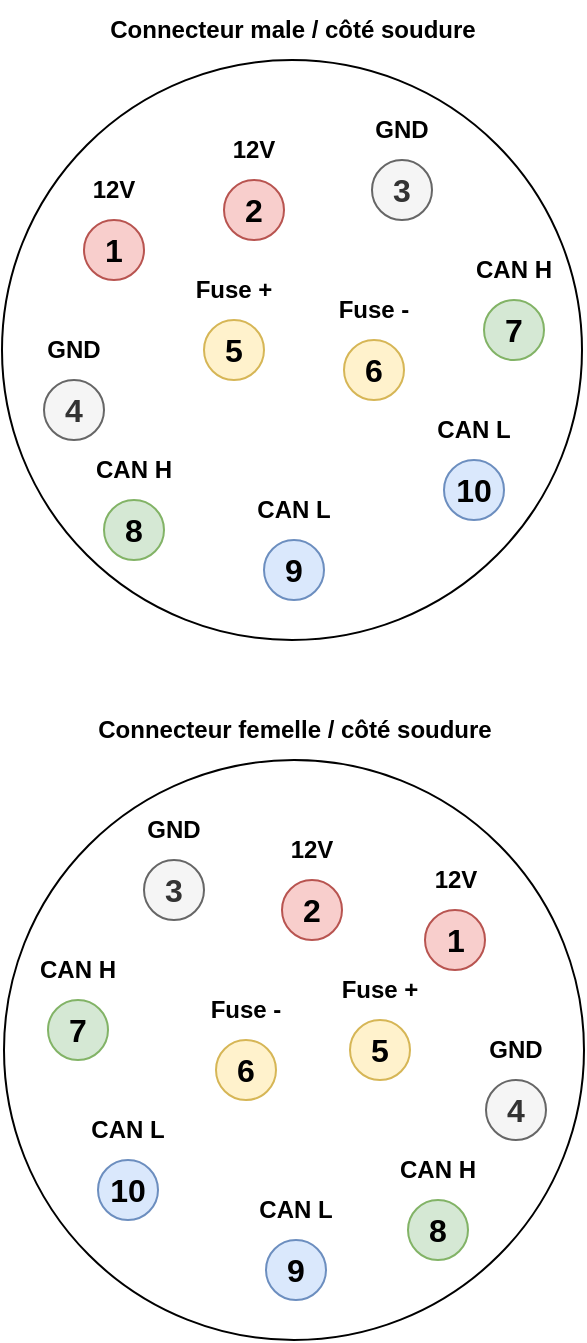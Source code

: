 <mxfile version="21.2.9" type="device">
  <diagram name="Page-1" id="mZNGukQGQV_yJieD3DJJ">
    <mxGraphModel dx="892" dy="532" grid="1" gridSize="10" guides="1" tooltips="1" connect="1" arrows="1" fold="1" page="1" pageScale="1" pageWidth="827" pageHeight="1169" math="0" shadow="0">
      <root>
        <mxCell id="0" />
        <mxCell id="1" parent="0" />
        <mxCell id="GygckmwgSlFkmuyGbdj2-26" value="" style="ellipse;whiteSpace=wrap;html=1;aspect=fixed;" vertex="1" parent="1">
          <mxGeometry x="199" y="160" width="290" height="290" as="geometry" />
        </mxCell>
        <mxCell id="GygckmwgSlFkmuyGbdj2-2" value="1" style="ellipse;whiteSpace=wrap;html=1;aspect=fixed;fontStyle=1;fontSize=16;fillColor=#f8cecc;strokeColor=#b85450;" vertex="1" parent="1">
          <mxGeometry x="240" y="240" width="30" height="30" as="geometry" />
        </mxCell>
        <mxCell id="GygckmwgSlFkmuyGbdj2-3" value="10" style="ellipse;whiteSpace=wrap;html=1;aspect=fixed;fontStyle=1;fontSize=16;fillColor=#dae8fc;strokeColor=#6c8ebf;" vertex="1" parent="1">
          <mxGeometry x="420" y="360" width="30" height="30" as="geometry" />
        </mxCell>
        <mxCell id="GygckmwgSlFkmuyGbdj2-4" value="7" style="ellipse;whiteSpace=wrap;html=1;aspect=fixed;fontStyle=1;fontSize=16;fillColor=#d5e8d4;strokeColor=#82b366;" vertex="1" parent="1">
          <mxGeometry x="440" y="280" width="30" height="30" as="geometry" />
        </mxCell>
        <mxCell id="GygckmwgSlFkmuyGbdj2-5" value="6" style="ellipse;whiteSpace=wrap;html=1;aspect=fixed;fontStyle=1;fontSize=16;fillColor=#fff2cc;strokeColor=#d6b656;" vertex="1" parent="1">
          <mxGeometry x="370" y="300" width="30" height="30" as="geometry" />
        </mxCell>
        <mxCell id="GygckmwgSlFkmuyGbdj2-6" value="9" style="ellipse;whiteSpace=wrap;html=1;aspect=fixed;fontStyle=1;fontSize=16;fillColor=#dae8fc;strokeColor=#6c8ebf;" vertex="1" parent="1">
          <mxGeometry x="330" y="400" width="30" height="30" as="geometry" />
        </mxCell>
        <mxCell id="GygckmwgSlFkmuyGbdj2-7" value="8" style="ellipse;whiteSpace=wrap;html=1;aspect=fixed;fontStyle=1;fontSize=16;fillColor=#d5e8d4;strokeColor=#82b366;" vertex="1" parent="1">
          <mxGeometry x="250" y="380" width="30" height="30" as="geometry" />
        </mxCell>
        <mxCell id="GygckmwgSlFkmuyGbdj2-8" value="2" style="ellipse;whiteSpace=wrap;html=1;aspect=fixed;fontStyle=1;fontSize=16;fillColor=#f8cecc;strokeColor=#b85450;" vertex="1" parent="1">
          <mxGeometry x="310" y="220" width="30" height="30" as="geometry" />
        </mxCell>
        <mxCell id="GygckmwgSlFkmuyGbdj2-9" value="3" style="ellipse;whiteSpace=wrap;html=1;aspect=fixed;fontStyle=1;fontSize=16;fillColor=#f5f5f5;fontColor=#333333;strokeColor=#666666;" vertex="1" parent="1">
          <mxGeometry x="384" y="210" width="30" height="30" as="geometry" />
        </mxCell>
        <mxCell id="GygckmwgSlFkmuyGbdj2-10" value="4" style="ellipse;whiteSpace=wrap;html=1;aspect=fixed;fontStyle=1;fontSize=16;fillColor=#f5f5f5;fontColor=#333333;strokeColor=#666666;" vertex="1" parent="1">
          <mxGeometry x="220" y="320" width="30" height="30" as="geometry" />
        </mxCell>
        <mxCell id="GygckmwgSlFkmuyGbdj2-11" value="5" style="ellipse;whiteSpace=wrap;html=1;aspect=fixed;fontStyle=1;fontSize=16;fillColor=#fff2cc;strokeColor=#d6b656;" vertex="1" parent="1">
          <mxGeometry x="300" y="290" width="30" height="30" as="geometry" />
        </mxCell>
        <mxCell id="GygckmwgSlFkmuyGbdj2-15" value="&lt;b&gt;12V&lt;/b&gt;" style="text;html=1;strokeColor=none;fillColor=none;align=center;verticalAlign=middle;whiteSpace=wrap;rounded=0;" vertex="1" parent="1">
          <mxGeometry x="225" y="210" width="60" height="30" as="geometry" />
        </mxCell>
        <mxCell id="GygckmwgSlFkmuyGbdj2-16" value="&lt;b&gt;12V&lt;/b&gt;" style="text;html=1;strokeColor=none;fillColor=none;align=center;verticalAlign=middle;whiteSpace=wrap;rounded=0;" vertex="1" parent="1">
          <mxGeometry x="295" y="190" width="60" height="30" as="geometry" />
        </mxCell>
        <mxCell id="GygckmwgSlFkmuyGbdj2-17" value="&lt;b&gt;GND&lt;/b&gt;" style="text;html=1;strokeColor=none;fillColor=none;align=center;verticalAlign=middle;whiteSpace=wrap;rounded=0;" vertex="1" parent="1">
          <mxGeometry x="369" y="180" width="60" height="30" as="geometry" />
        </mxCell>
        <mxCell id="GygckmwgSlFkmuyGbdj2-18" value="&lt;b&gt;GND&lt;/b&gt;" style="text;html=1;strokeColor=none;fillColor=none;align=center;verticalAlign=middle;whiteSpace=wrap;rounded=0;" vertex="1" parent="1">
          <mxGeometry x="205" y="290" width="60" height="30" as="geometry" />
        </mxCell>
        <mxCell id="GygckmwgSlFkmuyGbdj2-19" value="&lt;b&gt;Fuse +&lt;/b&gt;" style="text;html=1;strokeColor=none;fillColor=none;align=center;verticalAlign=middle;whiteSpace=wrap;rounded=0;" vertex="1" parent="1">
          <mxGeometry x="285" y="260" width="60" height="30" as="geometry" />
        </mxCell>
        <mxCell id="GygckmwgSlFkmuyGbdj2-20" value="&lt;b&gt;Fuse -&lt;/b&gt;" style="text;html=1;strokeColor=none;fillColor=none;align=center;verticalAlign=middle;whiteSpace=wrap;rounded=0;" vertex="1" parent="1">
          <mxGeometry x="355" y="270" width="60" height="30" as="geometry" />
        </mxCell>
        <mxCell id="GygckmwgSlFkmuyGbdj2-21" value="&lt;b&gt;CAN H&lt;/b&gt;" style="text;html=1;strokeColor=none;fillColor=none;align=center;verticalAlign=middle;whiteSpace=wrap;rounded=0;" vertex="1" parent="1">
          <mxGeometry x="425" y="250" width="60" height="30" as="geometry" />
        </mxCell>
        <mxCell id="GygckmwgSlFkmuyGbdj2-22" value="&lt;b&gt;CAN H&lt;/b&gt;" style="text;html=1;strokeColor=none;fillColor=none;align=center;verticalAlign=middle;whiteSpace=wrap;rounded=0;" vertex="1" parent="1">
          <mxGeometry x="235" y="350" width="60" height="30" as="geometry" />
        </mxCell>
        <mxCell id="GygckmwgSlFkmuyGbdj2-23" value="&lt;b&gt;CAN L&lt;/b&gt;" style="text;html=1;strokeColor=none;fillColor=none;align=center;verticalAlign=middle;whiteSpace=wrap;rounded=0;" vertex="1" parent="1">
          <mxGeometry x="315" y="370" width="60" height="30" as="geometry" />
        </mxCell>
        <mxCell id="GygckmwgSlFkmuyGbdj2-24" value="&lt;b&gt;CAN L&lt;/b&gt;" style="text;html=1;strokeColor=none;fillColor=none;align=center;verticalAlign=middle;whiteSpace=wrap;rounded=0;" vertex="1" parent="1">
          <mxGeometry x="405" y="330" width="60" height="30" as="geometry" />
        </mxCell>
        <mxCell id="GygckmwgSlFkmuyGbdj2-27" value="&lt;b&gt;Connecteur male / côté soudure&lt;/b&gt;" style="text;html=1;strokeColor=none;fillColor=none;align=center;verticalAlign=middle;whiteSpace=wrap;rounded=0;" vertex="1" parent="1">
          <mxGeometry x="241.5" y="130" width="205" height="30" as="geometry" />
        </mxCell>
        <mxCell id="GygckmwgSlFkmuyGbdj2-28" value="" style="ellipse;whiteSpace=wrap;html=1;aspect=fixed;" vertex="1" parent="1">
          <mxGeometry x="200" y="510" width="290" height="290" as="geometry" />
        </mxCell>
        <mxCell id="GygckmwgSlFkmuyGbdj2-29" value="1" style="ellipse;whiteSpace=wrap;html=1;aspect=fixed;fontStyle=1;fontSize=16;fillColor=#f8cecc;strokeColor=#b85450;" vertex="1" parent="1">
          <mxGeometry x="410.5" y="585" width="30" height="30" as="geometry" />
        </mxCell>
        <mxCell id="GygckmwgSlFkmuyGbdj2-30" value="10" style="ellipse;whiteSpace=wrap;html=1;aspect=fixed;fontStyle=1;fontSize=16;fillColor=#dae8fc;strokeColor=#6c8ebf;" vertex="1" parent="1">
          <mxGeometry x="247" y="710" width="30" height="30" as="geometry" />
        </mxCell>
        <mxCell id="GygckmwgSlFkmuyGbdj2-31" value="7" style="ellipse;whiteSpace=wrap;html=1;aspect=fixed;fontStyle=1;fontSize=16;fillColor=#d5e8d4;strokeColor=#82b366;" vertex="1" parent="1">
          <mxGeometry x="222" y="630" width="30" height="30" as="geometry" />
        </mxCell>
        <mxCell id="GygckmwgSlFkmuyGbdj2-32" value="6" style="ellipse;whiteSpace=wrap;html=1;aspect=fixed;fontStyle=1;fontSize=16;fillColor=#fff2cc;strokeColor=#d6b656;" vertex="1" parent="1">
          <mxGeometry x="306" y="650" width="30" height="30" as="geometry" />
        </mxCell>
        <mxCell id="GygckmwgSlFkmuyGbdj2-33" value="9" style="ellipse;whiteSpace=wrap;html=1;aspect=fixed;fontStyle=1;fontSize=16;fillColor=#dae8fc;strokeColor=#6c8ebf;" vertex="1" parent="1">
          <mxGeometry x="331" y="750" width="30" height="30" as="geometry" />
        </mxCell>
        <mxCell id="GygckmwgSlFkmuyGbdj2-34" value="8" style="ellipse;whiteSpace=wrap;html=1;aspect=fixed;fontStyle=1;fontSize=16;fillColor=#d5e8d4;strokeColor=#82b366;" vertex="1" parent="1">
          <mxGeometry x="402" y="730" width="30" height="30" as="geometry" />
        </mxCell>
        <mxCell id="GygckmwgSlFkmuyGbdj2-35" value="2" style="ellipse;whiteSpace=wrap;html=1;aspect=fixed;fontStyle=1;fontSize=16;fillColor=#f8cecc;strokeColor=#b85450;" vertex="1" parent="1">
          <mxGeometry x="339" y="570" width="30" height="30" as="geometry" />
        </mxCell>
        <mxCell id="GygckmwgSlFkmuyGbdj2-36" value="3" style="ellipse;whiteSpace=wrap;html=1;aspect=fixed;fontStyle=1;fontSize=16;fillColor=#f5f5f5;fontColor=#333333;strokeColor=#666666;" vertex="1" parent="1">
          <mxGeometry x="270" y="560" width="30" height="30" as="geometry" />
        </mxCell>
        <mxCell id="GygckmwgSlFkmuyGbdj2-37" value="4" style="ellipse;whiteSpace=wrap;html=1;aspect=fixed;fontStyle=1;fontSize=16;fillColor=#f5f5f5;fontColor=#333333;strokeColor=#666666;" vertex="1" parent="1">
          <mxGeometry x="441" y="670" width="30" height="30" as="geometry" />
        </mxCell>
        <mxCell id="GygckmwgSlFkmuyGbdj2-38" value="5" style="ellipse;whiteSpace=wrap;html=1;aspect=fixed;fontStyle=1;fontSize=16;fillColor=#fff2cc;strokeColor=#d6b656;" vertex="1" parent="1">
          <mxGeometry x="373" y="640" width="30" height="30" as="geometry" />
        </mxCell>
        <mxCell id="GygckmwgSlFkmuyGbdj2-39" value="&lt;b&gt;12V&lt;/b&gt;" style="text;html=1;strokeColor=none;fillColor=none;align=center;verticalAlign=middle;whiteSpace=wrap;rounded=0;" vertex="1" parent="1">
          <mxGeometry x="395.5" y="555" width="60" height="30" as="geometry" />
        </mxCell>
        <mxCell id="GygckmwgSlFkmuyGbdj2-40" value="&lt;b&gt;12V&lt;/b&gt;" style="text;html=1;strokeColor=none;fillColor=none;align=center;verticalAlign=middle;whiteSpace=wrap;rounded=0;" vertex="1" parent="1">
          <mxGeometry x="324" y="540" width="60" height="30" as="geometry" />
        </mxCell>
        <mxCell id="GygckmwgSlFkmuyGbdj2-41" value="&lt;b&gt;GND&lt;/b&gt;" style="text;html=1;strokeColor=none;fillColor=none;align=center;verticalAlign=middle;whiteSpace=wrap;rounded=0;" vertex="1" parent="1">
          <mxGeometry x="255" y="530" width="60" height="30" as="geometry" />
        </mxCell>
        <mxCell id="GygckmwgSlFkmuyGbdj2-42" value="&lt;b&gt;GND&lt;/b&gt;" style="text;html=1;strokeColor=none;fillColor=none;align=center;verticalAlign=middle;whiteSpace=wrap;rounded=0;" vertex="1" parent="1">
          <mxGeometry x="426" y="640" width="60" height="30" as="geometry" />
        </mxCell>
        <mxCell id="GygckmwgSlFkmuyGbdj2-43" value="&lt;b&gt;Fuse +&lt;/b&gt;" style="text;html=1;strokeColor=none;fillColor=none;align=center;verticalAlign=middle;whiteSpace=wrap;rounded=0;" vertex="1" parent="1">
          <mxGeometry x="358" y="610" width="60" height="30" as="geometry" />
        </mxCell>
        <mxCell id="GygckmwgSlFkmuyGbdj2-44" value="&lt;b&gt;Fuse -&lt;/b&gt;" style="text;html=1;strokeColor=none;fillColor=none;align=center;verticalAlign=middle;whiteSpace=wrap;rounded=0;" vertex="1" parent="1">
          <mxGeometry x="291" y="620" width="60" height="30" as="geometry" />
        </mxCell>
        <mxCell id="GygckmwgSlFkmuyGbdj2-45" value="&lt;b&gt;CAN H&lt;/b&gt;" style="text;html=1;strokeColor=none;fillColor=none;align=center;verticalAlign=middle;whiteSpace=wrap;rounded=0;" vertex="1" parent="1">
          <mxGeometry x="207" y="600" width="60" height="30" as="geometry" />
        </mxCell>
        <mxCell id="GygckmwgSlFkmuyGbdj2-46" value="&lt;b&gt;CAN H&lt;/b&gt;" style="text;html=1;strokeColor=none;fillColor=none;align=center;verticalAlign=middle;whiteSpace=wrap;rounded=0;" vertex="1" parent="1">
          <mxGeometry x="387" y="700" width="60" height="30" as="geometry" />
        </mxCell>
        <mxCell id="GygckmwgSlFkmuyGbdj2-47" value="&lt;b&gt;CAN L&lt;/b&gt;" style="text;html=1;strokeColor=none;fillColor=none;align=center;verticalAlign=middle;whiteSpace=wrap;rounded=0;" vertex="1" parent="1">
          <mxGeometry x="316" y="720" width="60" height="30" as="geometry" />
        </mxCell>
        <mxCell id="GygckmwgSlFkmuyGbdj2-48" value="&lt;b&gt;CAN L&lt;/b&gt;" style="text;html=1;strokeColor=none;fillColor=none;align=center;verticalAlign=middle;whiteSpace=wrap;rounded=0;" vertex="1" parent="1">
          <mxGeometry x="232" y="680" width="60" height="30" as="geometry" />
        </mxCell>
        <mxCell id="GygckmwgSlFkmuyGbdj2-49" value="&lt;b&gt;Connecteur femelle / côté soudure&lt;/b&gt;" style="text;html=1;strokeColor=none;fillColor=none;align=center;verticalAlign=middle;whiteSpace=wrap;rounded=0;" vertex="1" parent="1">
          <mxGeometry x="242.5" y="480" width="205" height="30" as="geometry" />
        </mxCell>
      </root>
    </mxGraphModel>
  </diagram>
</mxfile>
